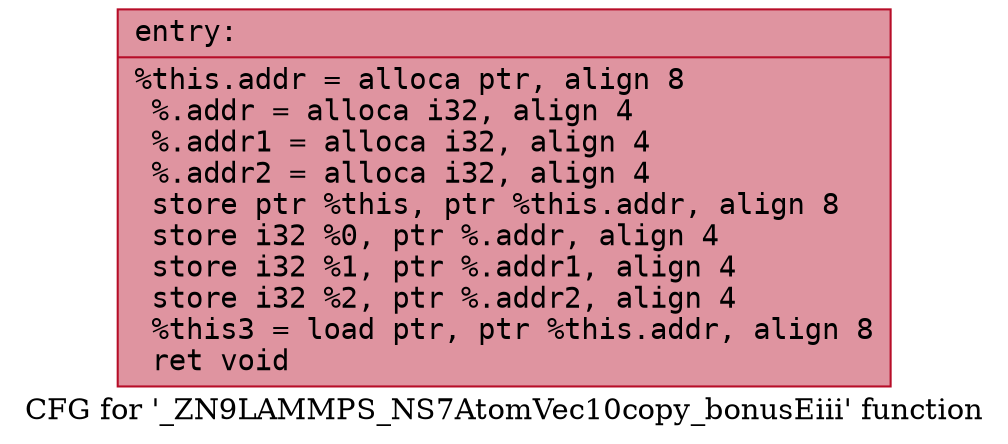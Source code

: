 digraph "CFG for '_ZN9LAMMPS_NS7AtomVec10copy_bonusEiii' function" {
	label="CFG for '_ZN9LAMMPS_NS7AtomVec10copy_bonusEiii' function";

	Node0x55b701158c30 [shape=record,color="#b70d28ff", style=filled, fillcolor="#b70d2870" fontname="Courier",label="{entry:\l|  %this.addr = alloca ptr, align 8\l  %.addr = alloca i32, align 4\l  %.addr1 = alloca i32, align 4\l  %.addr2 = alloca i32, align 4\l  store ptr %this, ptr %this.addr, align 8\l  store i32 %0, ptr %.addr, align 4\l  store i32 %1, ptr %.addr1, align 4\l  store i32 %2, ptr %.addr2, align 4\l  %this3 = load ptr, ptr %this.addr, align 8\l  ret void\l}"];
}
